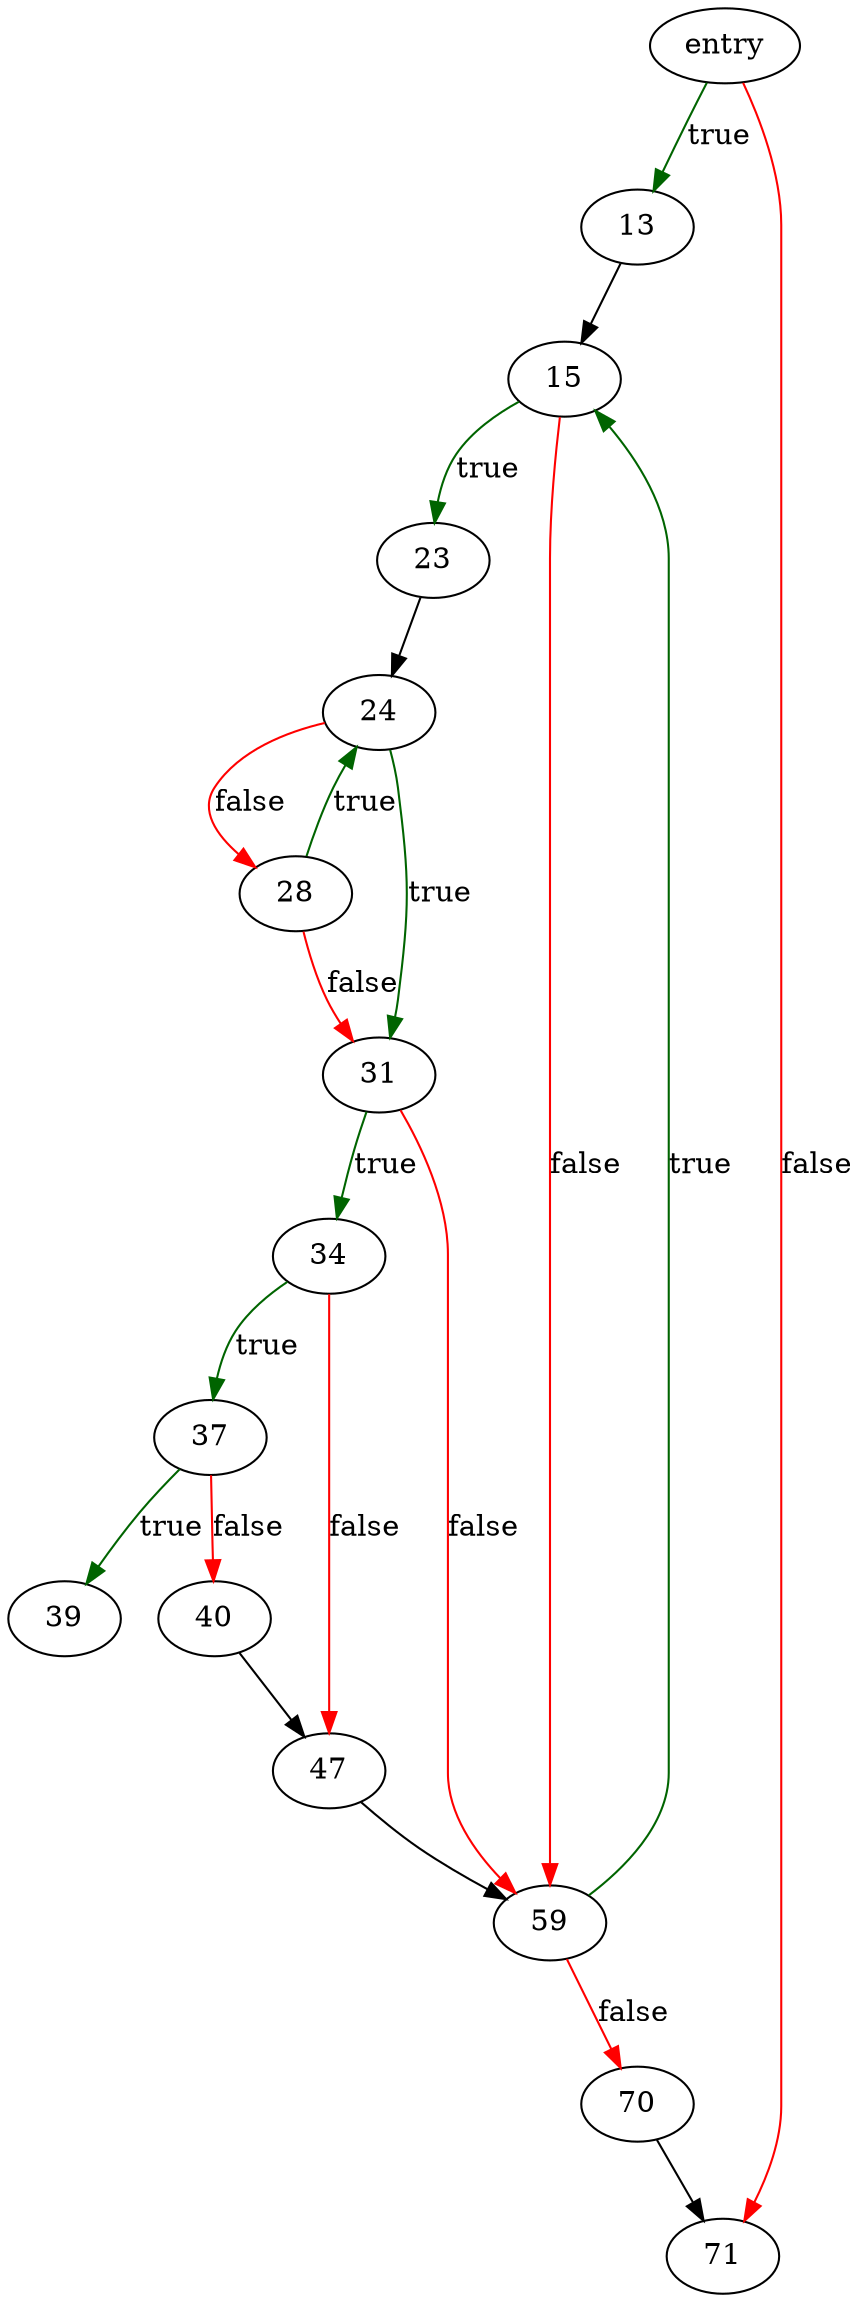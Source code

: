 digraph "digest_word_file" {
	// Node definitions.
	2 [label=entry];
	13;
	15;
	23;
	24;
	28;
	31;
	34;
	37;
	39;
	40;
	47;
	59;
	70;
	71;

	// Edge definitions.
	2 -> 13 [
		color=darkgreen
		label=true
	];
	2 -> 71 [
		color=red
		label=false
	];
	13 -> 15;
	15 -> 23 [
		color=darkgreen
		label=true
	];
	15 -> 59 [
		color=red
		label=false
	];
	23 -> 24;
	24 -> 28 [
		color=red
		label=false
	];
	24 -> 31 [
		color=darkgreen
		label=true
	];
	28 -> 24 [
		color=darkgreen
		label=true
	];
	28 -> 31 [
		color=red
		label=false
	];
	31 -> 34 [
		color=darkgreen
		label=true
	];
	31 -> 59 [
		color=red
		label=false
	];
	34 -> 37 [
		color=darkgreen
		label=true
	];
	34 -> 47 [
		color=red
		label=false
	];
	37 -> 39 [
		color=darkgreen
		label=true
	];
	37 -> 40 [
		color=red
		label=false
	];
	40 -> 47;
	47 -> 59;
	59 -> 15 [
		color=darkgreen
		label=true
	];
	59 -> 70 [
		color=red
		label=false
	];
	70 -> 71;
}